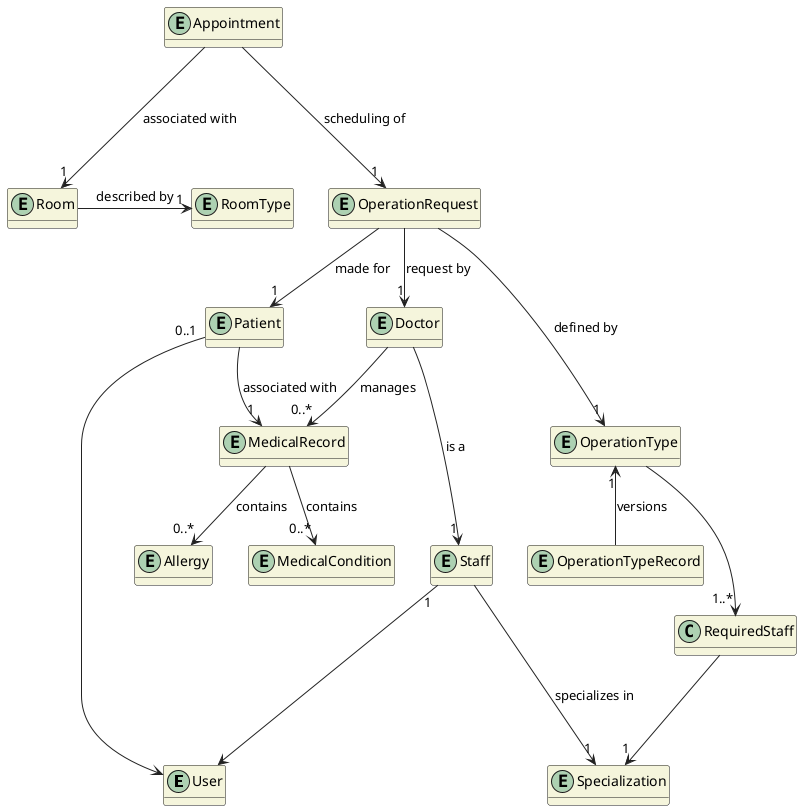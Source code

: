 @startuml

skinparam classAttributeIconSize 0
hide empty attributes
skinparam classBackgroundColor beige
skinparam ArrowColor #222222


entity User  {}
entity Staff {}
entity Patient  {}
entity Doctor {}
entity Appointment {}
entity OperationRequest {}
entity OperationType  {}
entity OperationTypeRecord  {}
entity Room {}
entity RoomType {}
entity Specialization {}
entity Allergy {}
entity MedicalCondition {}
entity MedicalRecord {}


User <-up-- "1" Staff
User <-up-- "0..1" Patient
Doctor ---> "1" Staff : is a
Staff ---> "1" Specialization : specializes in
OperationRequest --> "1" Doctor : request by
OperationRequest --> "1" Patient : made for
Appointment ---> "1" OperationRequest : scheduling of
OperationRequest ---> "1" OperationType : defined by
OperationType "1" <-- OperationTypeRecord : versions
Appointment ---> "1" Room : associated with
OperationType --> "1..*" RequiredStaff
RequiredStaff --> "1" Specialization
Patient --> "1" MedicalRecord : associated with
MedicalRecord --> "0..*" MedicalCondition : contains
MedicalRecord --> "0..*" Allergy : contains
Doctor --> "0..*" MedicalRecord : manages
Room -> "1" RoomType : described by


@enduml

